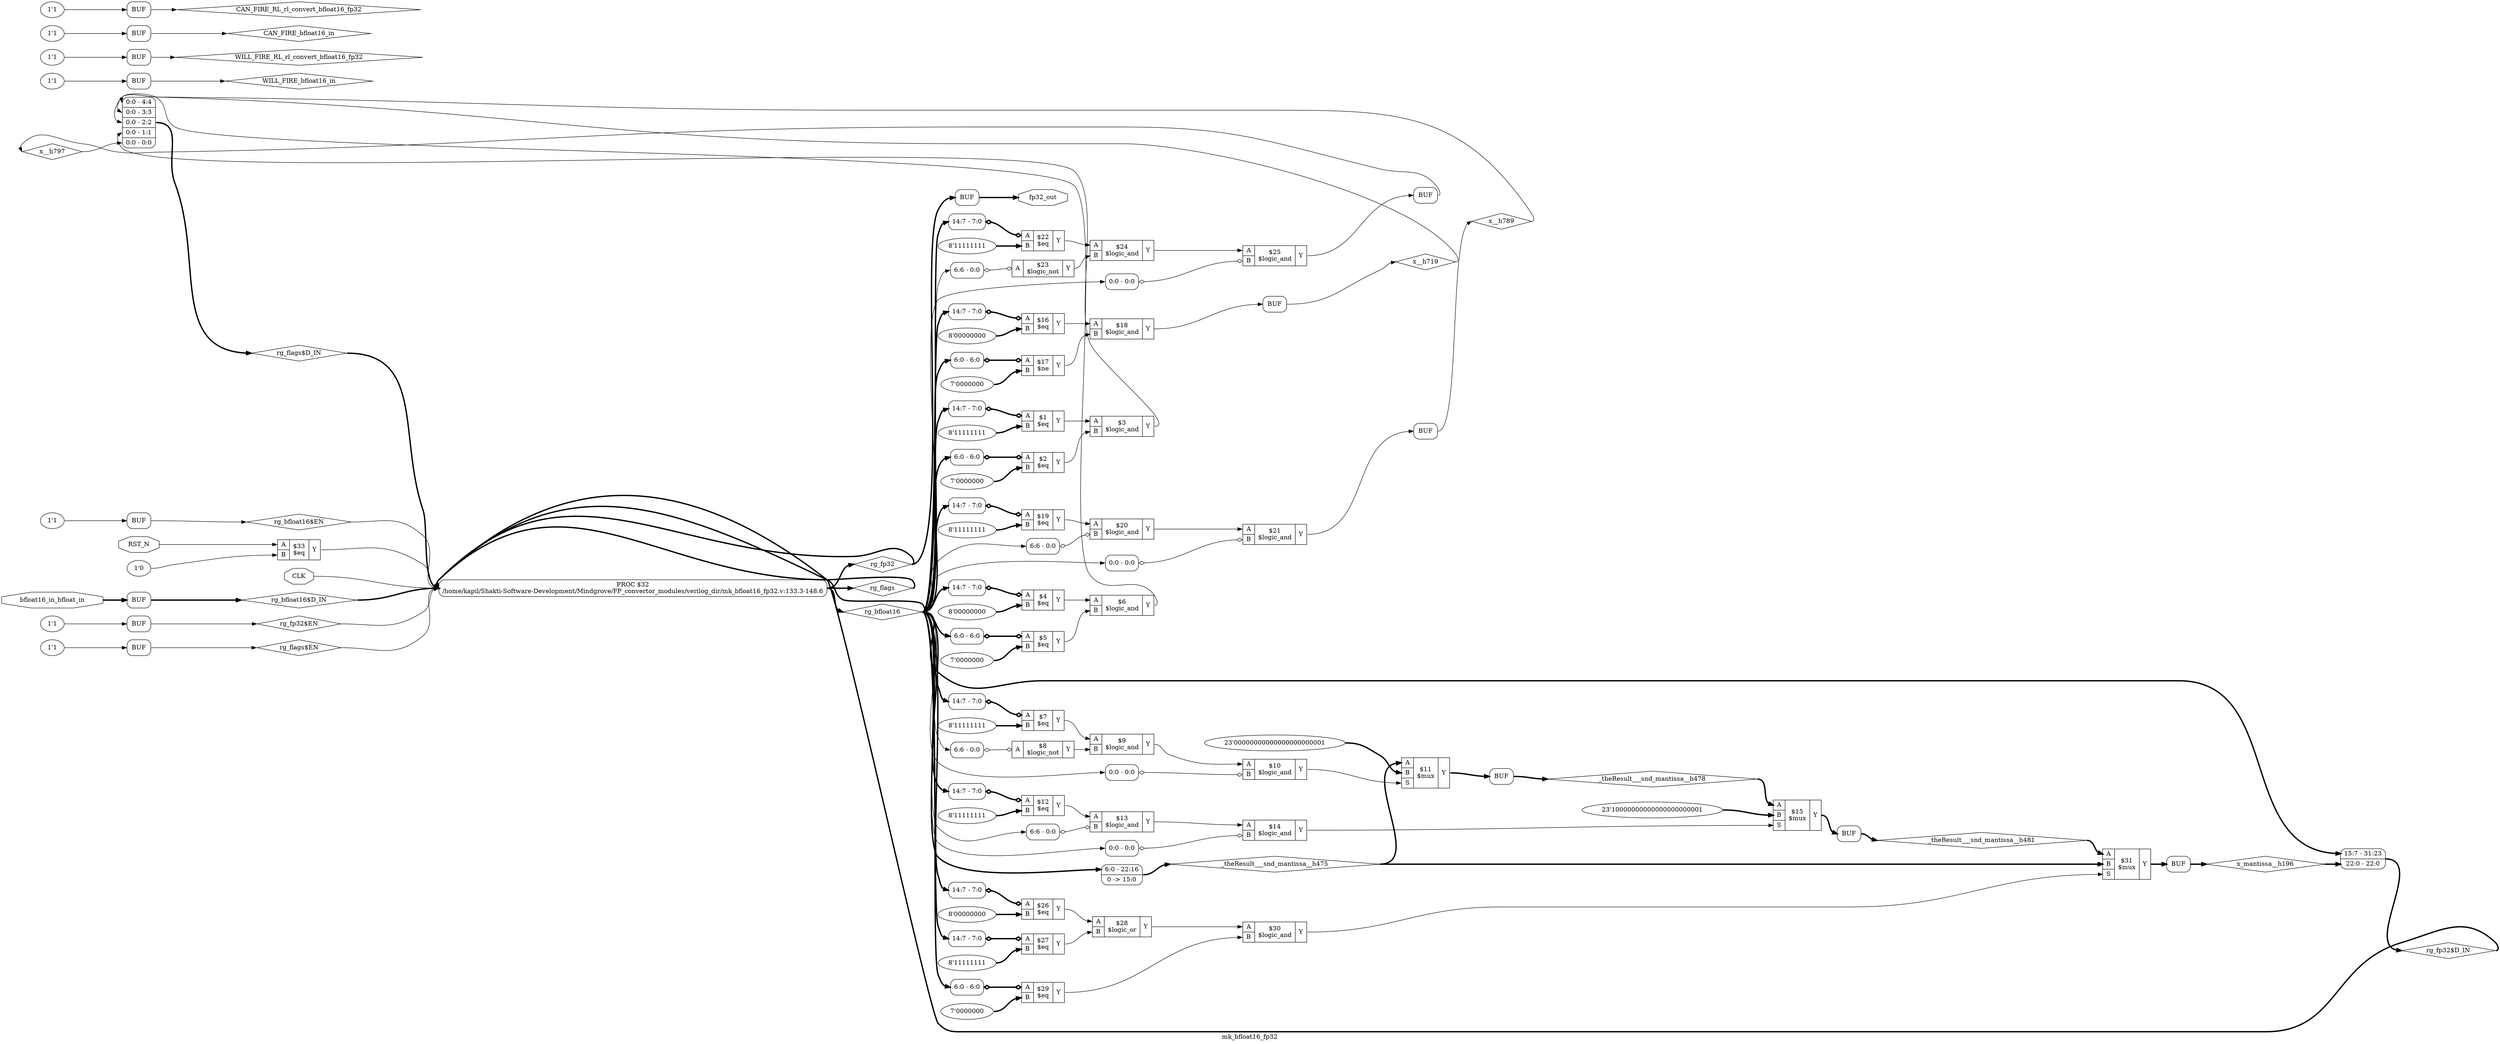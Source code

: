 digraph "mk_bfloat16_fp32" {
label="mk_bfloat16_fp32";
rankdir="LR";
remincross=true;
n36 [ shape=diamond, label="x__h797", color="black", fontcolor="black" ];
n37 [ shape=diamond, label="x__h789", color="black", fontcolor="black" ];
n38 [ shape=diamond, label="x__h719", color="black", fontcolor="black" ];
n39 [ shape=diamond, label="x_mantissa__h196", color="black", fontcolor="black" ];
n40 [ shape=diamond, label="_theResult___snd_mantissa__h481", color="black", fontcolor="black" ];
n41 [ shape=diamond, label="_theResult___snd_mantissa__h478", color="black", fontcolor="black" ];
n42 [ shape=diamond, label="_theResult___snd_mantissa__h475", color="black", fontcolor="black" ];
n43 [ shape=diamond, label="WILL_FIRE_bfloat16_in", color="black", fontcolor="black" ];
n44 [ shape=diamond, label="WILL_FIRE_RL_rl_convert_bfloat16_fp32", color="black", fontcolor="black" ];
n45 [ shape=diamond, label="CAN_FIRE_bfloat16_in", color="black", fontcolor="black" ];
n46 [ shape=diamond, label="CAN_FIRE_RL_rl_convert_bfloat16_fp32", color="black", fontcolor="black" ];
n47 [ shape=diamond, label="rg_fp32$EN", color="black", fontcolor="black" ];
n48 [ shape=diamond, label="rg_fp32$D_IN", color="black", fontcolor="black" ];
n49 [ shape=diamond, label="rg_fp32", color="black", fontcolor="black" ];
n50 [ shape=diamond, label="rg_flags$EN", color="black", fontcolor="black" ];
n51 [ shape=diamond, label="rg_flags$D_IN", color="black", fontcolor="black" ];
n52 [ shape=diamond, label="rg_flags", color="black", fontcolor="black" ];
n53 [ shape=diamond, label="rg_bfloat16$EN", color="black", fontcolor="black" ];
n54 [ shape=diamond, label="rg_bfloat16$D_IN", color="black", fontcolor="black" ];
n55 [ shape=diamond, label="rg_bfloat16", color="black", fontcolor="black" ];
n56 [ shape=octagon, label="fp32_out", color="black", fontcolor="black" ];
n57 [ shape=octagon, label="bfloat16_in_bfloat_in", color="black", fontcolor="black" ];
n58 [ shape=octagon, label="RST_N", color="black", fontcolor="black" ];
n59 [ shape=octagon, label="CLK", color="black", fontcolor="black" ];
v0 [ label="1'0" ];
c63 [ shape=record, label="{{<p60> A|<p61> B}|$33\n$eq|{<p62> Y}}",  ];
c65 [ shape=record, label="{{<p60> A|<p61> B|<p64> S}|$31\n$mux|{<p62> Y}}",  ];
c66 [ shape=record, label="{{<p60> A|<p61> B}|$30\n$logic_and|{<p62> Y}}",  ];
v1 [ label="7'0000000" ];
c67 [ shape=record, label="{{<p60> A|<p61> B}|$29\n$eq|{<p62> Y}}",  ];
x2 [ shape=record, style=rounded, label="<s0> 6:0 - 6:0 ", color="black", fontcolor="black" ];
x2:e -> c67:p60:w [arrowhead=odiamond, arrowtail=odiamond, dir=both, color="black", fontcolor="black", style="setlinewidth(3)", label=""];
c68 [ shape=record, label="{{<p60> A|<p61> B}|$28\n$logic_or|{<p62> Y}}",  ];
v3 [ label="8'11111111" ];
c69 [ shape=record, label="{{<p60> A|<p61> B}|$27\n$eq|{<p62> Y}}",  ];
x4 [ shape=record, style=rounded, label="<s0> 14:7 - 7:0 ", color="black", fontcolor="black" ];
x4:e -> c69:p60:w [arrowhead=odiamond, arrowtail=odiamond, dir=both, color="black", fontcolor="black", style="setlinewidth(3)", label=""];
v5 [ label="8'00000000" ];
c70 [ shape=record, label="{{<p60> A|<p61> B}|$26\n$eq|{<p62> Y}}",  ];
x6 [ shape=record, style=rounded, label="<s0> 14:7 - 7:0 ", color="black", fontcolor="black" ];
x6:e -> c70:p60:w [arrowhead=odiamond, arrowtail=odiamond, dir=both, color="black", fontcolor="black", style="setlinewidth(3)", label=""];
c71 [ shape=record, label="{{<p60> A|<p61> B}|$25\n$logic_and|{<p62> Y}}",  ];
x7 [ shape=record, style=rounded, label="<s0> 0:0 - 0:0 ", color="black", fontcolor="black" ];
x7:e -> c71:p61:w [arrowhead=odiamond, arrowtail=odiamond, dir=both, color="black", fontcolor="black", label=""];
c72 [ shape=record, label="{{<p60> A|<p61> B}|$24\n$logic_and|{<p62> Y}}",  ];
c73 [ shape=record, label="{{<p60> A}|$23\n$logic_not|{<p62> Y}}",  ];
x8 [ shape=record, style=rounded, label="<s0> 6:6 - 0:0 ", color="black", fontcolor="black" ];
x8:e -> c73:p60:w [arrowhead=odiamond, arrowtail=odiamond, dir=both, color="black", fontcolor="black", label=""];
v9 [ label="8'11111111" ];
c74 [ shape=record, label="{{<p60> A|<p61> B}|$22\n$eq|{<p62> Y}}",  ];
x10 [ shape=record, style=rounded, label="<s0> 14:7 - 7:0 ", color="black", fontcolor="black" ];
x10:e -> c74:p60:w [arrowhead=odiamond, arrowtail=odiamond, dir=both, color="black", fontcolor="black", style="setlinewidth(3)", label=""];
c75 [ shape=record, label="{{<p60> A|<p61> B}|$21\n$logic_and|{<p62> Y}}",  ];
x11 [ shape=record, style=rounded, label="<s0> 0:0 - 0:0 ", color="black", fontcolor="black" ];
x11:e -> c75:p61:w [arrowhead=odiamond, arrowtail=odiamond, dir=both, color="black", fontcolor="black", label=""];
c76 [ shape=record, label="{{<p60> A|<p61> B}|$20\n$logic_and|{<p62> Y}}",  ];
x12 [ shape=record, style=rounded, label="<s0> 6:6 - 0:0 ", color="black", fontcolor="black" ];
x12:e -> c76:p61:w [arrowhead=odiamond, arrowtail=odiamond, dir=both, color="black", fontcolor="black", label=""];
v13 [ label="8'11111111" ];
c77 [ shape=record, label="{{<p60> A|<p61> B}|$19\n$eq|{<p62> Y}}",  ];
x14 [ shape=record, style=rounded, label="<s0> 14:7 - 7:0 ", color="black", fontcolor="black" ];
x14:e -> c77:p60:w [arrowhead=odiamond, arrowtail=odiamond, dir=both, color="black", fontcolor="black", style="setlinewidth(3)", label=""];
c78 [ shape=record, label="{{<p60> A|<p61> B}|$18\n$logic_and|{<p62> Y}}",  ];
v15 [ label="7'0000000" ];
c79 [ shape=record, label="{{<p60> A|<p61> B}|$17\n$ne|{<p62> Y}}",  ];
x16 [ shape=record, style=rounded, label="<s0> 6:0 - 6:0 ", color="black", fontcolor="black" ];
x16:e -> c79:p60:w [arrowhead=odiamond, arrowtail=odiamond, dir=both, color="black", fontcolor="black", style="setlinewidth(3)", label=""];
v17 [ label="8'00000000" ];
c80 [ shape=record, label="{{<p60> A|<p61> B}|$16\n$eq|{<p62> Y}}",  ];
x18 [ shape=record, style=rounded, label="<s0> 14:7 - 7:0 ", color="black", fontcolor="black" ];
x18:e -> c80:p60:w [arrowhead=odiamond, arrowtail=odiamond, dir=both, color="black", fontcolor="black", style="setlinewidth(3)", label=""];
v19 [ label="23'10000000000000000000001" ];
c81 [ shape=record, label="{{<p60> A|<p61> B|<p64> S}|$15\n$mux|{<p62> Y}}",  ];
c82 [ shape=record, label="{{<p60> A|<p61> B}|$14\n$logic_and|{<p62> Y}}",  ];
x20 [ shape=record, style=rounded, label="<s0> 0:0 - 0:0 ", color="black", fontcolor="black" ];
x20:e -> c82:p61:w [arrowhead=odiamond, arrowtail=odiamond, dir=both, color="black", fontcolor="black", label=""];
c83 [ shape=record, label="{{<p60> A|<p61> B}|$13\n$logic_and|{<p62> Y}}",  ];
x21 [ shape=record, style=rounded, label="<s0> 6:6 - 0:0 ", color="black", fontcolor="black" ];
x21:e -> c83:p61:w [arrowhead=odiamond, arrowtail=odiamond, dir=both, color="black", fontcolor="black", label=""];
v22 [ label="8'11111111" ];
c84 [ shape=record, label="{{<p60> A|<p61> B}|$12\n$eq|{<p62> Y}}",  ];
x23 [ shape=record, style=rounded, label="<s0> 14:7 - 7:0 ", color="black", fontcolor="black" ];
x23:e -> c84:p60:w [arrowhead=odiamond, arrowtail=odiamond, dir=both, color="black", fontcolor="black", style="setlinewidth(3)", label=""];
v24 [ label="23'00000000000000000000001" ];
c85 [ shape=record, label="{{<p60> A|<p61> B|<p64> S}|$11\n$mux|{<p62> Y}}",  ];
c86 [ shape=record, label="{{<p60> A|<p61> B}|$10\n$logic_and|{<p62> Y}}",  ];
x25 [ shape=record, style=rounded, label="<s0> 0:0 - 0:0 ", color="black", fontcolor="black" ];
x25:e -> c86:p61:w [arrowhead=odiamond, arrowtail=odiamond, dir=both, color="black", fontcolor="black", label=""];
c87 [ shape=record, label="{{<p60> A|<p61> B}|$9\n$logic_and|{<p62> Y}}",  ];
c88 [ shape=record, label="{{<p60> A}|$8\n$logic_not|{<p62> Y}}",  ];
x26 [ shape=record, style=rounded, label="<s0> 6:6 - 0:0 ", color="black", fontcolor="black" ];
x26:e -> c88:p60:w [arrowhead=odiamond, arrowtail=odiamond, dir=both, color="black", fontcolor="black", label=""];
v27 [ label="8'11111111" ];
c89 [ shape=record, label="{{<p60> A|<p61> B}|$7\n$eq|{<p62> Y}}",  ];
x28 [ shape=record, style=rounded, label="<s0> 14:7 - 7:0 ", color="black", fontcolor="black" ];
x28:e -> c89:p60:w [arrowhead=odiamond, arrowtail=odiamond, dir=both, color="black", fontcolor="black", style="setlinewidth(3)", label=""];
c90 [ shape=record, label="{{<p60> A|<p61> B}|$6\n$logic_and|{<p62> Y}}",  ];
v29 [ label="7'0000000" ];
c91 [ shape=record, label="{{<p60> A|<p61> B}|$5\n$eq|{<p62> Y}}",  ];
x30 [ shape=record, style=rounded, label="<s0> 6:0 - 6:0 ", color="black", fontcolor="black" ];
x30:e -> c91:p60:w [arrowhead=odiamond, arrowtail=odiamond, dir=both, color="black", fontcolor="black", style="setlinewidth(3)", label=""];
v31 [ label="8'00000000" ];
c92 [ shape=record, label="{{<p60> A|<p61> B}|$4\n$eq|{<p62> Y}}",  ];
x32 [ shape=record, style=rounded, label="<s0> 14:7 - 7:0 ", color="black", fontcolor="black" ];
x32:e -> c92:p60:w [arrowhead=odiamond, arrowtail=odiamond, dir=both, color="black", fontcolor="black", style="setlinewidth(3)", label=""];
c93 [ shape=record, label="{{<p60> A|<p61> B}|$3\n$logic_and|{<p62> Y}}",  ];
v33 [ label="7'0000000" ];
c94 [ shape=record, label="{{<p60> A|<p61> B}|$2\n$eq|{<p62> Y}}",  ];
x34 [ shape=record, style=rounded, label="<s0> 6:0 - 6:0 ", color="black", fontcolor="black" ];
x34:e -> c94:p60:w [arrowhead=odiamond, arrowtail=odiamond, dir=both, color="black", fontcolor="black", style="setlinewidth(3)", label=""];
v35 [ label="8'11111111" ];
c95 [ shape=record, label="{{<p60> A|<p61> B}|$1\n$eq|{<p62> Y}}",  ];
x36 [ shape=record, style=rounded, label="<s0> 14:7 - 7:0 ", color="black", fontcolor="black" ];
x36:e -> c95:p60:w [arrowhead=odiamond, arrowtail=odiamond, dir=both, color="black", fontcolor="black", style="setlinewidth(3)", label=""];
p37 [shape=box, style=rounded, label="PROC $32\n/home/kapil/Shakti-Software-Development/Mindgrove/FP_convertor_modules/verilog_dir/mk_bfloat16_fp32.v:133.3-148.6"];
v38 [ label="1'1" ];
x39 [shape=box, style=rounded, label="BUF", ];
v40 [ label="1'1" ];
x41 [shape=box, style=rounded, label="BUF", ];
x42 [shape=box, style=rounded, label="BUF", ];
v43 [ label="1'1" ];
x44 [shape=box, style=rounded, label="BUF", ];
v45 [ label="1'1" ];
x46 [shape=box, style=rounded, label="BUF", ];
x47 [shape=box, style=rounded, label="BUF", ];
v48 [ label="1'1" ];
x49 [shape=box, style=rounded, label="BUF", ];
x50 [ shape=record, style=rounded, label="<s4> 0:0 - 4:4 |<s3> 0:0 - 3:3 |<s2> 0:0 - 2:2 |<s1> 0:0 - 1:1 |<s0> 0:0 - 0:0 ", color="black", fontcolor="black" ];
v51 [ label="1'1" ];
x52 [shape=box, style=rounded, label="BUF", ];
x53 [ shape=record, style=rounded, label="<s1> 15:7 - 31:23 |<s0> 22:0 - 22:0 ", color="black", fontcolor="black" ];
v54 [ label="1'1" ];
x55 [shape=box, style=rounded, label="BUF", ];
x56 [ shape=record, style=rounded, label="<s1> 6:0 - 22:16 |0 -&gt; 15:0 ", color="black", fontcolor="black" ];
x57 [shape=box, style=rounded, label="BUF", ];
x58 [shape=box, style=rounded, label="BUF", ];
x59 [shape=box, style=rounded, label="BUF", ];
x60 [shape=box, style=rounded, label="BUF", ];
x61 [shape=box, style=rounded, label="BUF", ];
x62 [shape=box, style=rounded, label="BUF", ];
c63:p62:e -> p37:w [color="black", fontcolor="black", label=""];
c70:p62:e -> c68:p60:w [color="black", fontcolor="black", label=""];
c71:p62:e -> x61:w [color="black", fontcolor="black", label=""];
c72:p62:e -> c71:p60:w [color="black", fontcolor="black", label=""];
c73:p62:e -> c72:p61:w [color="black", fontcolor="black", label=""];
c74:p62:e -> c72:p60:w [color="black", fontcolor="black", label=""];
c75:p62:e -> x60:w [color="black", fontcolor="black", label=""];
c76:p62:e -> c75:p60:w [color="black", fontcolor="black", label=""];
c77:p62:e -> c76:p60:w [color="black", fontcolor="black", label=""];
c78:p62:e -> x59:w [color="black", fontcolor="black", label=""];
c79:p62:e -> c78:p61:w [color="black", fontcolor="black", label=""];
c80:p62:e -> c78:p60:w [color="black", fontcolor="black", label=""];
c81:p62:e -> x58:w [color="black", fontcolor="black", style="setlinewidth(3)", label=""];
c82:p62:e -> c81:p64:w [color="black", fontcolor="black", label=""];
c83:p62:e -> c82:p60:w [color="black", fontcolor="black", label=""];
c84:p62:e -> c83:p60:w [color="black", fontcolor="black", label=""];
c85:p62:e -> x57:w [color="black", fontcolor="black", style="setlinewidth(3)", label=""];
c86:p62:e -> c85:p64:w [color="black", fontcolor="black", label=""];
c87:p62:e -> c86:p60:w [color="black", fontcolor="black", label=""];
c88:p62:e -> c87:p61:w [color="black", fontcolor="black", label=""];
c89:p62:e -> c87:p60:w [color="black", fontcolor="black", label=""];
c90:p62:e -> x50:s3:w [color="black", fontcolor="black", label=""];
c91:p62:e -> c90:p61:w [color="black", fontcolor="black", label=""];
c92:p62:e -> c90:p60:w [color="black", fontcolor="black", label=""];
c93:p62:e -> x50:s1:w [color="black", fontcolor="black", label=""];
c94:p62:e -> c93:p61:w [color="black", fontcolor="black", label=""];
c95:p62:e -> c93:p60:w [color="black", fontcolor="black", label=""];
x61:e -> n36:w [color="black", fontcolor="black", label=""];
n36:e -> x50:s0:w [color="black", fontcolor="black", label=""];
x60:e -> n37:w [color="black", fontcolor="black", label=""];
n37:e -> x50:s2:w [color="black", fontcolor="black", label=""];
x59:e -> n38:w [color="black", fontcolor="black", label=""];
n38:e -> x50:s4:w [color="black", fontcolor="black", label=""];
x62:e -> n39:w [color="black", fontcolor="black", style="setlinewidth(3)", label=""];
n39:e -> x53:s0:w [color="black", fontcolor="black", style="setlinewidth(3)", label=""];
x58:e -> n40:w [color="black", fontcolor="black", style="setlinewidth(3)", label=""];
n40:e -> c65:p60:w [color="black", fontcolor="black", style="setlinewidth(3)", label=""];
x57:e -> n41:w [color="black", fontcolor="black", style="setlinewidth(3)", label=""];
n41:e -> c81:p60:w [color="black", fontcolor="black", style="setlinewidth(3)", label=""];
x56:e -> n42:w [color="black", fontcolor="black", style="setlinewidth(3)", label=""];
n42:e -> c65:p61:w [color="black", fontcolor="black", style="setlinewidth(3)", label=""];
n42:e -> c85:p60:w [color="black", fontcolor="black", style="setlinewidth(3)", label=""];
x41:e -> n43:w [color="black", fontcolor="black", label=""];
x46:e -> n44:w [color="black", fontcolor="black", label=""];
x39:e -> n45:w [color="black", fontcolor="black", label=""];
x44:e -> n46:w [color="black", fontcolor="black", label=""];
x55:e -> n47:w [color="black", fontcolor="black", label=""];
n47:e -> p37:w [color="black", fontcolor="black", label=""];
x53:e -> n48:w [color="black", fontcolor="black", style="setlinewidth(3)", label=""];
n48:e -> p37:w [color="black", fontcolor="black", style="setlinewidth(3)", label=""];
p37:e -> n49:w [color="black", fontcolor="black", style="setlinewidth(3)", label=""];
n49:e -> p37:w [color="black", fontcolor="black", style="setlinewidth(3)", label=""];
n49:e -> x42:w [color="black", fontcolor="black", style="setlinewidth(3)", label=""];
c65:p62:e -> x62:w [color="black", fontcolor="black", style="setlinewidth(3)", label=""];
x52:e -> n50:w [color="black", fontcolor="black", label=""];
n50:e -> p37:w [color="black", fontcolor="black", label=""];
x50:e -> n51:w [color="black", fontcolor="black", style="setlinewidth(3)", label=""];
n51:e -> p37:w [color="black", fontcolor="black", style="setlinewidth(3)", label=""];
p37:e -> n52:w [color="black", fontcolor="black", style="setlinewidth(3)", label=""];
n52:e -> p37:w [color="black", fontcolor="black", style="setlinewidth(3)", label=""];
x49:e -> n53:w [color="black", fontcolor="black", label=""];
n53:e -> p37:w [color="black", fontcolor="black", label=""];
x47:e -> n54:w [color="black", fontcolor="black", style="setlinewidth(3)", label=""];
n54:e -> p37:w [color="black", fontcolor="black", style="setlinewidth(3)", label=""];
p37:e -> n55:w [color="black", fontcolor="black", style="setlinewidth(3)", label=""];
n55:e -> p37:w [color="black", fontcolor="black", style="setlinewidth(3)", label=""];
n55:e -> x10:s0:w [color="black", fontcolor="black", style="setlinewidth(3)", label=""];
n55:e -> x11:s0:w [color="black", fontcolor="black", label=""];
n55:e -> x12:s0:w [color="black", fontcolor="black", label=""];
n55:e -> x14:s0:w [color="black", fontcolor="black", style="setlinewidth(3)", label=""];
n55:e -> x16:s0:w [color="black", fontcolor="black", style="setlinewidth(3)", label=""];
n55:e -> x18:s0:w [color="black", fontcolor="black", style="setlinewidth(3)", label=""];
n55:e -> x20:s0:w [color="black", fontcolor="black", label=""];
n55:e -> x21:s0:w [color="black", fontcolor="black", label=""];
n55:e -> x23:s0:w [color="black", fontcolor="black", style="setlinewidth(3)", label=""];
n55:e -> x25:s0:w [color="black", fontcolor="black", label=""];
n55:e -> x26:s0:w [color="black", fontcolor="black", label=""];
n55:e -> x28:s0:w [color="black", fontcolor="black", style="setlinewidth(3)", label=""];
n55:e -> x2:s0:w [color="black", fontcolor="black", style="setlinewidth(3)", label=""];
n55:e -> x30:s0:w [color="black", fontcolor="black", style="setlinewidth(3)", label=""];
n55:e -> x32:s0:w [color="black", fontcolor="black", style="setlinewidth(3)", label=""];
n55:e -> x34:s0:w [color="black", fontcolor="black", style="setlinewidth(3)", label=""];
n55:e -> x36:s0:w [color="black", fontcolor="black", style="setlinewidth(3)", label=""];
n55:e -> x4:s0:w [color="black", fontcolor="black", style="setlinewidth(3)", label=""];
n55:e -> x53:s1:w [color="black", fontcolor="black", style="setlinewidth(3)", label=""];
n55:e -> x56:s1:w [color="black", fontcolor="black", style="setlinewidth(3)", label=""];
n55:e -> x6:s0:w [color="black", fontcolor="black", style="setlinewidth(3)", label=""];
n55:e -> x7:s0:w [color="black", fontcolor="black", label=""];
n55:e -> x8:s0:w [color="black", fontcolor="black", label=""];
x42:e -> n56:w [color="black", fontcolor="black", style="setlinewidth(3)", label=""];
n57:e -> x47:w [color="black", fontcolor="black", style="setlinewidth(3)", label=""];
n58:e -> c63:p60:w [color="black", fontcolor="black", label=""];
n59:e -> p37:w [color="black", fontcolor="black", label=""];
c66:p62:e -> c65:p64:w [color="black", fontcolor="black", label=""];
c67:p62:e -> c66:p61:w [color="black", fontcolor="black", label=""];
c68:p62:e -> c66:p60:w [color="black", fontcolor="black", label=""];
c69:p62:e -> c68:p61:w [color="black", fontcolor="black", label=""];
v0:e -> c63:p61:w [color="black", fontcolor="black", label=""];
v1:e -> c67:p61:w [color="black", fontcolor="black", style="setlinewidth(3)", label=""];
v13:e -> c77:p61:w [color="black", fontcolor="black", style="setlinewidth(3)", label=""];
v15:e -> c79:p61:w [color="black", fontcolor="black", style="setlinewidth(3)", label=""];
v17:e -> c80:p61:w [color="black", fontcolor="black", style="setlinewidth(3)", label=""];
v19:e -> c81:p61:w [color="black", fontcolor="black", style="setlinewidth(3)", label=""];
v22:e -> c84:p61:w [color="black", fontcolor="black", style="setlinewidth(3)", label=""];
v24:e -> c85:p61:w [color="black", fontcolor="black", style="setlinewidth(3)", label=""];
v27:e -> c89:p61:w [color="black", fontcolor="black", style="setlinewidth(3)", label=""];
v29:e -> c91:p61:w [color="black", fontcolor="black", style="setlinewidth(3)", label=""];
v3:e -> c69:p61:w [color="black", fontcolor="black", style="setlinewidth(3)", label=""];
v31:e -> c92:p61:w [color="black", fontcolor="black", style="setlinewidth(3)", label=""];
v33:e -> c94:p61:w [color="black", fontcolor="black", style="setlinewidth(3)", label=""];
v35:e -> c95:p61:w [color="black", fontcolor="black", style="setlinewidth(3)", label=""];
v38:e -> x39:w [color="black", fontcolor="black", label=""];
v40:e -> x41:w [color="black", fontcolor="black", label=""];
v43:e -> x44:w [color="black", fontcolor="black", label=""];
v45:e -> x46:w [color="black", fontcolor="black", label=""];
v48:e -> x49:w [color="black", fontcolor="black", label=""];
v5:e -> c70:p61:w [color="black", fontcolor="black", style="setlinewidth(3)", label=""];
v51:e -> x52:w [color="black", fontcolor="black", label=""];
v54:e -> x55:w [color="black", fontcolor="black", label=""];
v9:e -> c74:p61:w [color="black", fontcolor="black", style="setlinewidth(3)", label=""];
}
